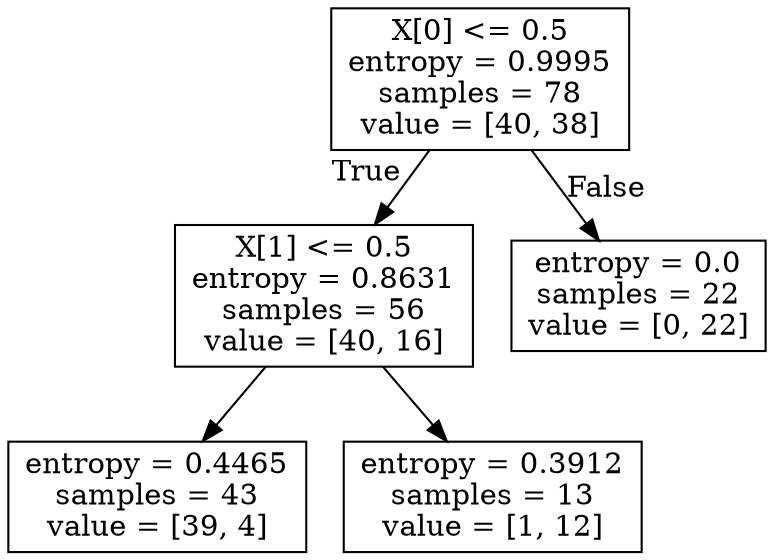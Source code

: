 digraph Tree {
node [shape=box] ;
0 [label="X[0] <= 0.5\nentropy = 0.9995\nsamples = 78\nvalue = [40, 38]"] ;
1 [label="X[1] <= 0.5\nentropy = 0.8631\nsamples = 56\nvalue = [40, 16]"] ;
0 -> 1 [labeldistance=2.5, labelangle=45, headlabel="True"] ;
2 [label="entropy = 0.4465\nsamples = 43\nvalue = [39, 4]"] ;
1 -> 2 ;
3 [label="entropy = 0.3912\nsamples = 13\nvalue = [1, 12]"] ;
1 -> 3 ;
4 [label="entropy = 0.0\nsamples = 22\nvalue = [0, 22]"] ;
0 -> 4 [labeldistance=2.5, labelangle=-45, headlabel="False"] ;
}
